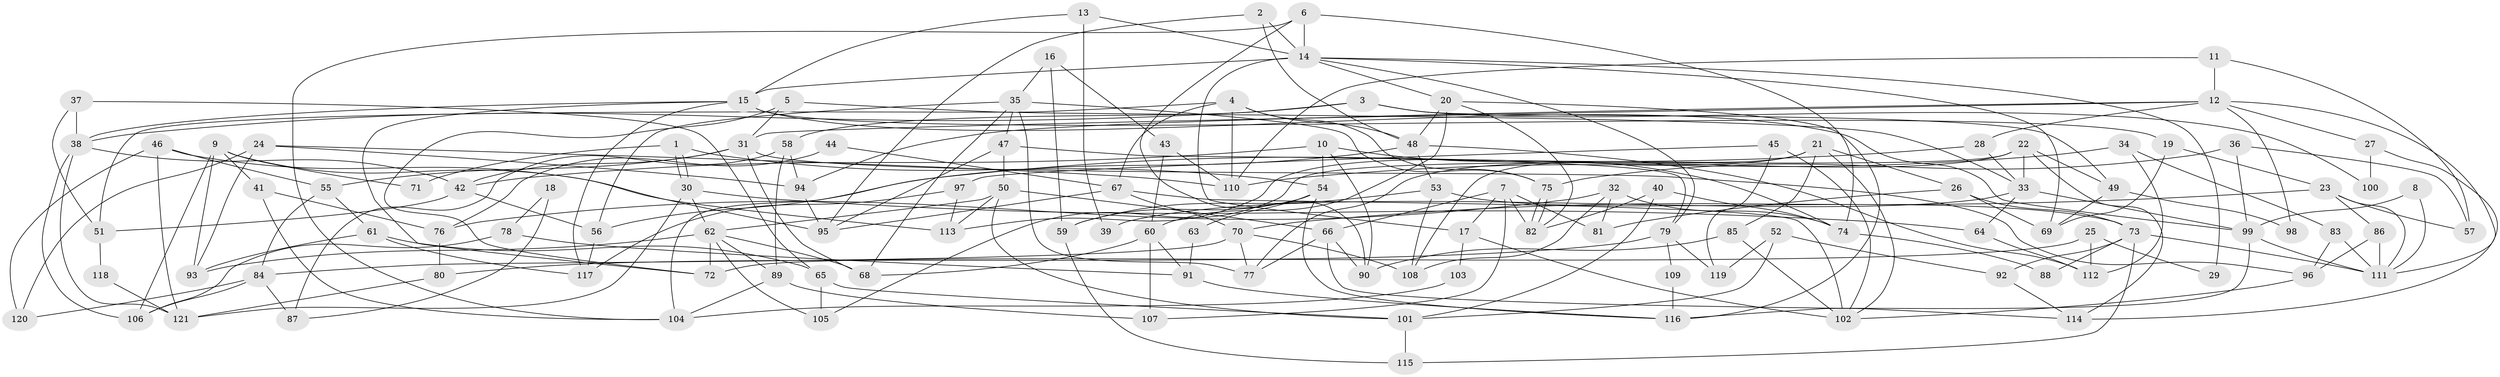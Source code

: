 // Generated by graph-tools (version 1.1) at 2025/02/03/09/25 03:02:06]
// undirected, 121 vertices, 242 edges
graph export_dot {
graph [start="1"]
  node [color=gray90,style=filled];
  1;
  2;
  3;
  4;
  5;
  6;
  7;
  8;
  9;
  10;
  11;
  12;
  13;
  14;
  15;
  16;
  17;
  18;
  19;
  20;
  21;
  22;
  23;
  24;
  25;
  26;
  27;
  28;
  29;
  30;
  31;
  32;
  33;
  34;
  35;
  36;
  37;
  38;
  39;
  40;
  41;
  42;
  43;
  44;
  45;
  46;
  47;
  48;
  49;
  50;
  51;
  52;
  53;
  54;
  55;
  56;
  57;
  58;
  59;
  60;
  61;
  62;
  63;
  64;
  65;
  66;
  67;
  68;
  69;
  70;
  71;
  72;
  73;
  74;
  75;
  76;
  77;
  78;
  79;
  80;
  81;
  82;
  83;
  84;
  85;
  86;
  87;
  88;
  89;
  90;
  91;
  92;
  93;
  94;
  95;
  96;
  97;
  98;
  99;
  100;
  101;
  102;
  103;
  104;
  105;
  106;
  107;
  108;
  109;
  110;
  111;
  112;
  113;
  114;
  115;
  116;
  117;
  118;
  119;
  120;
  121;
  1 -- 54;
  1 -- 30;
  1 -- 30;
  1 -- 71;
  2 -- 48;
  2 -- 14;
  2 -- 95;
  3 -- 49;
  3 -- 38;
  3 -- 58;
  3 -- 100;
  4 -- 48;
  4 -- 67;
  4 -- 51;
  4 -- 75;
  4 -- 110;
  5 -- 31;
  5 -- 33;
  5 -- 72;
  6 -- 14;
  6 -- 104;
  6 -- 74;
  6 -- 90;
  7 -- 82;
  7 -- 107;
  7 -- 17;
  7 -- 66;
  7 -- 81;
  8 -- 99;
  8 -- 111;
  9 -- 106;
  9 -- 95;
  9 -- 41;
  9 -- 71;
  9 -- 93;
  10 -- 90;
  10 -- 42;
  10 -- 54;
  10 -- 74;
  11 -- 110;
  11 -- 12;
  11 -- 57;
  12 -- 111;
  12 -- 31;
  12 -- 27;
  12 -- 28;
  12 -- 94;
  12 -- 98;
  13 -- 15;
  13 -- 14;
  13 -- 39;
  14 -- 15;
  14 -- 20;
  14 -- 17;
  14 -- 29;
  14 -- 69;
  14 -- 79;
  15 -- 99;
  15 -- 19;
  15 -- 38;
  15 -- 72;
  15 -- 117;
  16 -- 35;
  16 -- 59;
  16 -- 43;
  17 -- 102;
  17 -- 103;
  18 -- 87;
  18 -- 78;
  19 -- 69;
  19 -- 23;
  20 -- 82;
  20 -- 60;
  20 -- 48;
  20 -- 116;
  21 -- 108;
  21 -- 102;
  21 -- 26;
  21 -- 85;
  21 -- 113;
  22 -- 33;
  22 -- 105;
  22 -- 49;
  22 -- 77;
  22 -- 114;
  23 -- 70;
  23 -- 57;
  23 -- 86;
  23 -- 111;
  24 -- 93;
  24 -- 94;
  24 -- 110;
  24 -- 120;
  25 -- 112;
  25 -- 72;
  25 -- 29;
  26 -- 81;
  26 -- 69;
  26 -- 73;
  27 -- 114;
  27 -- 100;
  28 -- 56;
  28 -- 33;
  30 -- 62;
  30 -- 64;
  30 -- 121;
  31 -- 96;
  31 -- 42;
  31 -- 55;
  31 -- 68;
  32 -- 108;
  32 -- 74;
  32 -- 76;
  32 -- 81;
  33 -- 64;
  33 -- 39;
  33 -- 99;
  34 -- 83;
  34 -- 110;
  34 -- 112;
  35 -- 75;
  35 -- 68;
  35 -- 47;
  35 -- 56;
  35 -- 77;
  36 -- 75;
  36 -- 99;
  36 -- 57;
  37 -- 38;
  37 -- 51;
  37 -- 65;
  38 -- 121;
  38 -- 42;
  38 -- 106;
  40 -- 101;
  40 -- 74;
  40 -- 82;
  41 -- 76;
  41 -- 104;
  42 -- 56;
  42 -- 51;
  43 -- 110;
  43 -- 60;
  44 -- 67;
  44 -- 76;
  45 -- 102;
  45 -- 97;
  45 -- 119;
  46 -- 113;
  46 -- 55;
  46 -- 120;
  46 -- 121;
  47 -- 95;
  47 -- 50;
  47 -- 79;
  48 -- 104;
  48 -- 53;
  48 -- 112;
  49 -- 69;
  49 -- 98;
  50 -- 66;
  50 -- 62;
  50 -- 101;
  50 -- 113;
  51 -- 118;
  52 -- 101;
  52 -- 119;
  52 -- 92;
  53 -- 73;
  53 -- 59;
  53 -- 108;
  54 -- 116;
  54 -- 59;
  54 -- 63;
  55 -- 61;
  55 -- 84;
  56 -- 117;
  58 -- 94;
  58 -- 87;
  58 -- 89;
  59 -- 115;
  60 -- 68;
  60 -- 91;
  60 -- 107;
  61 -- 65;
  61 -- 93;
  61 -- 117;
  62 -- 72;
  62 -- 68;
  62 -- 89;
  62 -- 93;
  62 -- 105;
  63 -- 91;
  64 -- 112;
  65 -- 101;
  65 -- 105;
  66 -- 77;
  66 -- 90;
  66 -- 114;
  67 -- 102;
  67 -- 70;
  67 -- 95;
  70 -- 84;
  70 -- 77;
  70 -- 108;
  73 -- 92;
  73 -- 88;
  73 -- 111;
  73 -- 115;
  74 -- 88;
  75 -- 82;
  75 -- 82;
  76 -- 80;
  78 -- 91;
  78 -- 106;
  79 -- 80;
  79 -- 109;
  79 -- 119;
  80 -- 121;
  83 -- 111;
  83 -- 96;
  84 -- 120;
  84 -- 87;
  84 -- 106;
  85 -- 90;
  85 -- 102;
  86 -- 111;
  86 -- 96;
  89 -- 104;
  89 -- 107;
  91 -- 116;
  92 -- 114;
  94 -- 95;
  96 -- 102;
  97 -- 113;
  97 -- 117;
  99 -- 111;
  99 -- 116;
  101 -- 115;
  103 -- 104;
  109 -- 116;
  118 -- 121;
}
